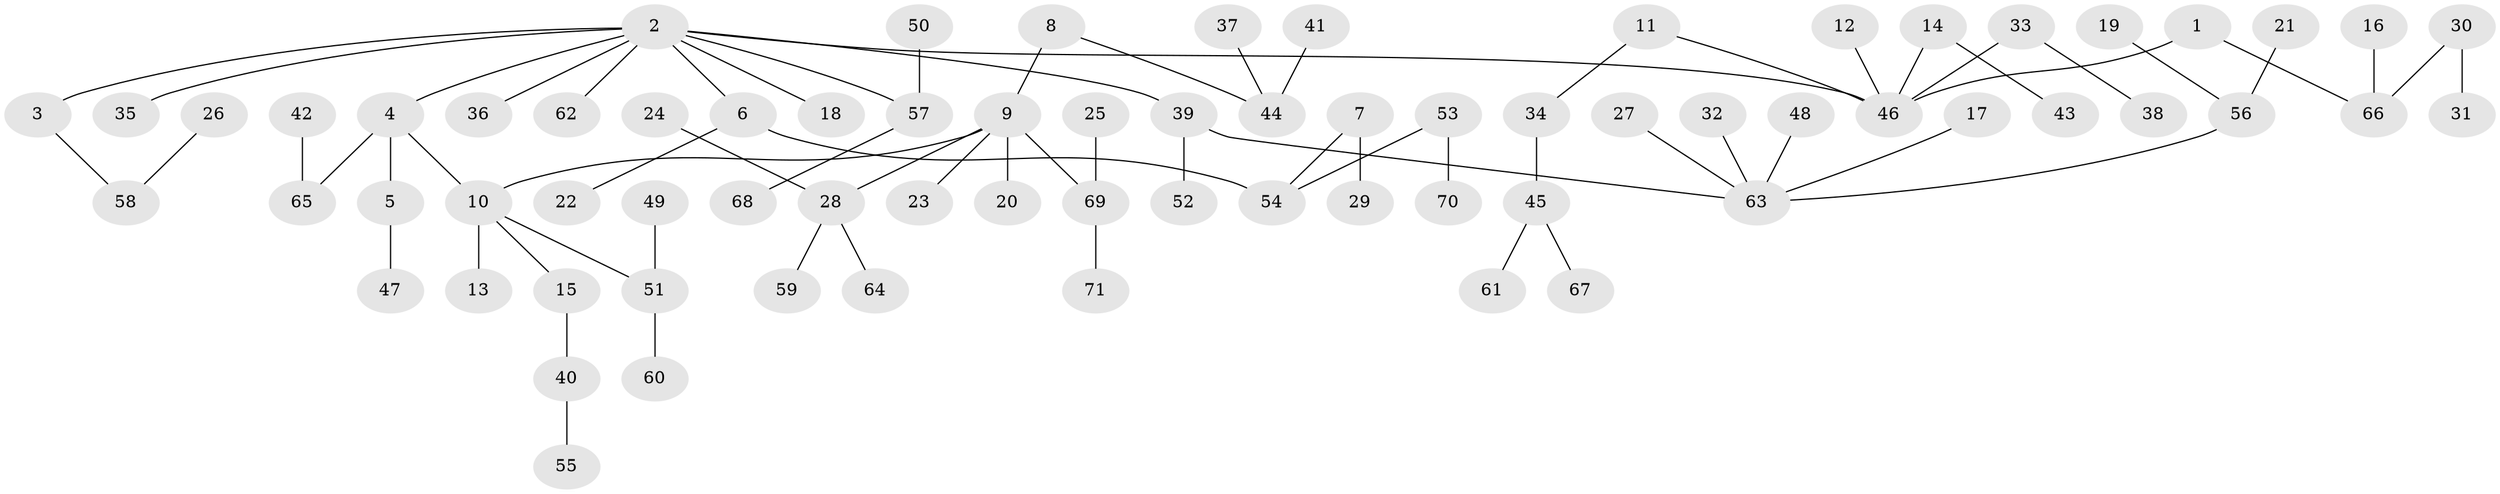 // original degree distribution, {3: 0.1276595744680851, 5: 0.02127659574468085, 4: 0.09219858156028368, 7: 0.014184397163120567, 2: 0.24822695035460993, 6: 0.0070921985815602835, 1: 0.48936170212765956}
// Generated by graph-tools (version 1.1) at 2025/26/03/09/25 03:26:30]
// undirected, 71 vertices, 70 edges
graph export_dot {
graph [start="1"]
  node [color=gray90,style=filled];
  1;
  2;
  3;
  4;
  5;
  6;
  7;
  8;
  9;
  10;
  11;
  12;
  13;
  14;
  15;
  16;
  17;
  18;
  19;
  20;
  21;
  22;
  23;
  24;
  25;
  26;
  27;
  28;
  29;
  30;
  31;
  32;
  33;
  34;
  35;
  36;
  37;
  38;
  39;
  40;
  41;
  42;
  43;
  44;
  45;
  46;
  47;
  48;
  49;
  50;
  51;
  52;
  53;
  54;
  55;
  56;
  57;
  58;
  59;
  60;
  61;
  62;
  63;
  64;
  65;
  66;
  67;
  68;
  69;
  70;
  71;
  1 -- 46 [weight=1.0];
  1 -- 66 [weight=1.0];
  2 -- 3 [weight=1.0];
  2 -- 4 [weight=1.0];
  2 -- 6 [weight=1.0];
  2 -- 18 [weight=1.0];
  2 -- 35 [weight=1.0];
  2 -- 36 [weight=1.0];
  2 -- 39 [weight=1.0];
  2 -- 46 [weight=1.0];
  2 -- 57 [weight=1.0];
  2 -- 62 [weight=1.0];
  3 -- 58 [weight=1.0];
  4 -- 5 [weight=1.0];
  4 -- 10 [weight=1.0];
  4 -- 65 [weight=1.0];
  5 -- 47 [weight=1.0];
  6 -- 22 [weight=1.0];
  6 -- 54 [weight=1.0];
  7 -- 29 [weight=1.0];
  7 -- 54 [weight=1.0];
  8 -- 9 [weight=1.0];
  8 -- 44 [weight=1.0];
  9 -- 10 [weight=1.0];
  9 -- 20 [weight=1.0];
  9 -- 23 [weight=1.0];
  9 -- 28 [weight=1.0];
  9 -- 69 [weight=1.0];
  10 -- 13 [weight=1.0];
  10 -- 15 [weight=1.0];
  10 -- 51 [weight=1.0];
  11 -- 34 [weight=1.0];
  11 -- 46 [weight=1.0];
  12 -- 46 [weight=1.0];
  14 -- 43 [weight=1.0];
  14 -- 46 [weight=1.0];
  15 -- 40 [weight=1.0];
  16 -- 66 [weight=1.0];
  17 -- 63 [weight=1.0];
  19 -- 56 [weight=1.0];
  21 -- 56 [weight=1.0];
  24 -- 28 [weight=1.0];
  25 -- 69 [weight=1.0];
  26 -- 58 [weight=1.0];
  27 -- 63 [weight=1.0];
  28 -- 59 [weight=1.0];
  28 -- 64 [weight=1.0];
  30 -- 31 [weight=1.0];
  30 -- 66 [weight=1.0];
  32 -- 63 [weight=1.0];
  33 -- 38 [weight=1.0];
  33 -- 46 [weight=1.0];
  34 -- 45 [weight=1.0];
  37 -- 44 [weight=1.0];
  39 -- 52 [weight=1.0];
  39 -- 63 [weight=1.0];
  40 -- 55 [weight=1.0];
  41 -- 44 [weight=1.0];
  42 -- 65 [weight=1.0];
  45 -- 61 [weight=1.0];
  45 -- 67 [weight=1.0];
  48 -- 63 [weight=1.0];
  49 -- 51 [weight=1.0];
  50 -- 57 [weight=1.0];
  51 -- 60 [weight=1.0];
  53 -- 54 [weight=1.0];
  53 -- 70 [weight=1.0];
  56 -- 63 [weight=1.0];
  57 -- 68 [weight=1.0];
  69 -- 71 [weight=1.0];
}
